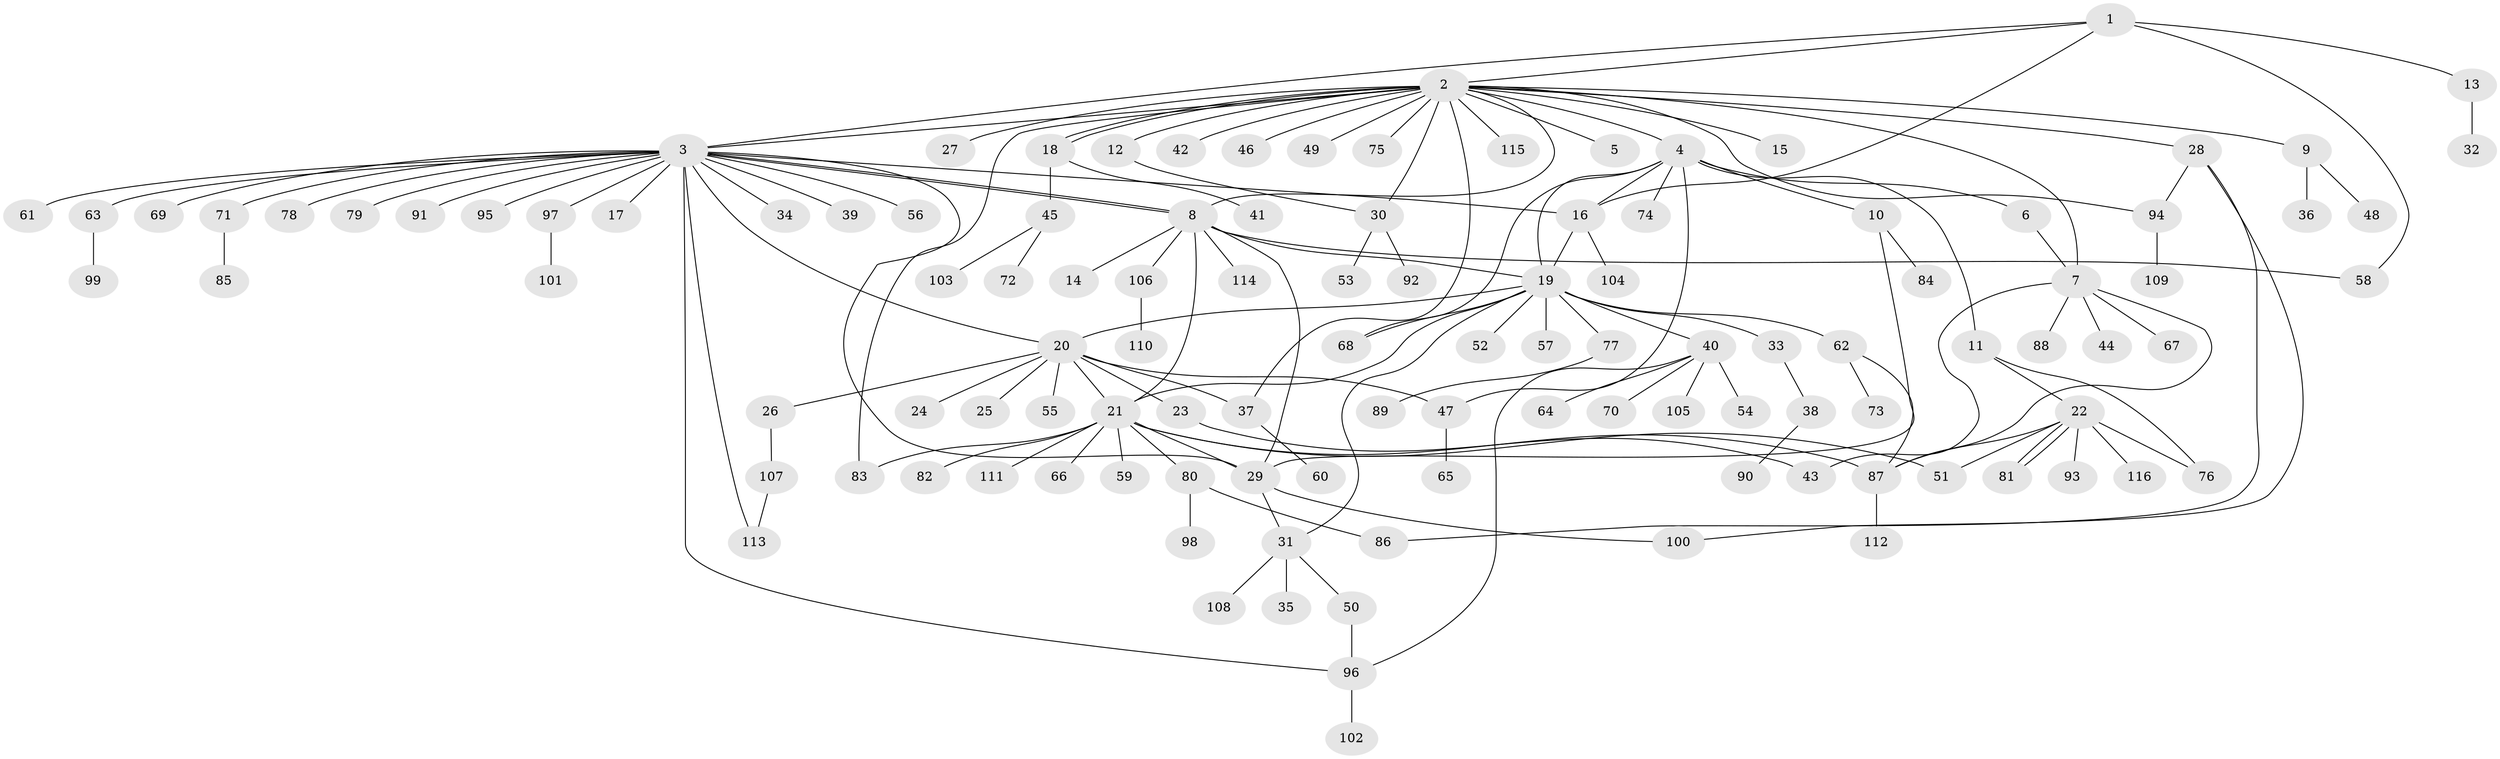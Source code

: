 // coarse degree distribution, {1: 0.9310344827586207, 36: 0.017241379310344827, 3: 0.017241379310344827, 2: 0.017241379310344827, 21: 0.017241379310344827}
// Generated by graph-tools (version 1.1) at 2025/50/03/04/25 21:50:22]
// undirected, 116 vertices, 150 edges
graph export_dot {
graph [start="1"]
  node [color=gray90,style=filled];
  1;
  2;
  3;
  4;
  5;
  6;
  7;
  8;
  9;
  10;
  11;
  12;
  13;
  14;
  15;
  16;
  17;
  18;
  19;
  20;
  21;
  22;
  23;
  24;
  25;
  26;
  27;
  28;
  29;
  30;
  31;
  32;
  33;
  34;
  35;
  36;
  37;
  38;
  39;
  40;
  41;
  42;
  43;
  44;
  45;
  46;
  47;
  48;
  49;
  50;
  51;
  52;
  53;
  54;
  55;
  56;
  57;
  58;
  59;
  60;
  61;
  62;
  63;
  64;
  65;
  66;
  67;
  68;
  69;
  70;
  71;
  72;
  73;
  74;
  75;
  76;
  77;
  78;
  79;
  80;
  81;
  82;
  83;
  84;
  85;
  86;
  87;
  88;
  89;
  90;
  91;
  92;
  93;
  94;
  95;
  96;
  97;
  98;
  99;
  100;
  101;
  102;
  103;
  104;
  105;
  106;
  107;
  108;
  109;
  110;
  111;
  112;
  113;
  114;
  115;
  116;
  1 -- 2;
  1 -- 3;
  1 -- 13;
  1 -- 16;
  1 -- 58;
  2 -- 3;
  2 -- 4;
  2 -- 5;
  2 -- 7;
  2 -- 8;
  2 -- 9;
  2 -- 12;
  2 -- 15;
  2 -- 18;
  2 -- 18;
  2 -- 27;
  2 -- 28;
  2 -- 30;
  2 -- 37;
  2 -- 42;
  2 -- 46;
  2 -- 49;
  2 -- 75;
  2 -- 83;
  2 -- 94;
  2 -- 115;
  3 -- 8;
  3 -- 8;
  3 -- 16;
  3 -- 17;
  3 -- 20;
  3 -- 29;
  3 -- 34;
  3 -- 39;
  3 -- 56;
  3 -- 61;
  3 -- 63;
  3 -- 69;
  3 -- 71;
  3 -- 78;
  3 -- 79;
  3 -- 91;
  3 -- 95;
  3 -- 96;
  3 -- 97;
  3 -- 113;
  4 -- 6;
  4 -- 10;
  4 -- 11;
  4 -- 16;
  4 -- 19;
  4 -- 47;
  4 -- 68;
  4 -- 74;
  6 -- 7;
  7 -- 43;
  7 -- 44;
  7 -- 67;
  7 -- 87;
  7 -- 88;
  8 -- 14;
  8 -- 19;
  8 -- 21;
  8 -- 29;
  8 -- 58;
  8 -- 106;
  8 -- 114;
  9 -- 36;
  9 -- 48;
  10 -- 29;
  10 -- 84;
  11 -- 22;
  11 -- 76;
  12 -- 30;
  13 -- 32;
  16 -- 19;
  16 -- 104;
  18 -- 41;
  18 -- 45;
  19 -- 20;
  19 -- 21;
  19 -- 31;
  19 -- 33;
  19 -- 40;
  19 -- 52;
  19 -- 57;
  19 -- 62;
  19 -- 68;
  19 -- 77;
  20 -- 21;
  20 -- 23;
  20 -- 24;
  20 -- 25;
  20 -- 26;
  20 -- 37;
  20 -- 47;
  20 -- 55;
  21 -- 29;
  21 -- 51;
  21 -- 59;
  21 -- 66;
  21 -- 80;
  21 -- 82;
  21 -- 83;
  21 -- 87;
  21 -- 111;
  22 -- 51;
  22 -- 76;
  22 -- 81;
  22 -- 81;
  22 -- 87;
  22 -- 93;
  22 -- 116;
  23 -- 43;
  26 -- 107;
  28 -- 86;
  28 -- 94;
  28 -- 100;
  29 -- 31;
  29 -- 100;
  30 -- 53;
  30 -- 92;
  31 -- 35;
  31 -- 50;
  31 -- 108;
  33 -- 38;
  37 -- 60;
  38 -- 90;
  40 -- 54;
  40 -- 64;
  40 -- 70;
  40 -- 96;
  40 -- 105;
  45 -- 72;
  45 -- 103;
  47 -- 65;
  50 -- 96;
  62 -- 73;
  62 -- 87;
  63 -- 99;
  71 -- 85;
  77 -- 89;
  80 -- 86;
  80 -- 98;
  87 -- 112;
  94 -- 109;
  96 -- 102;
  97 -- 101;
  106 -- 110;
  107 -- 113;
}
